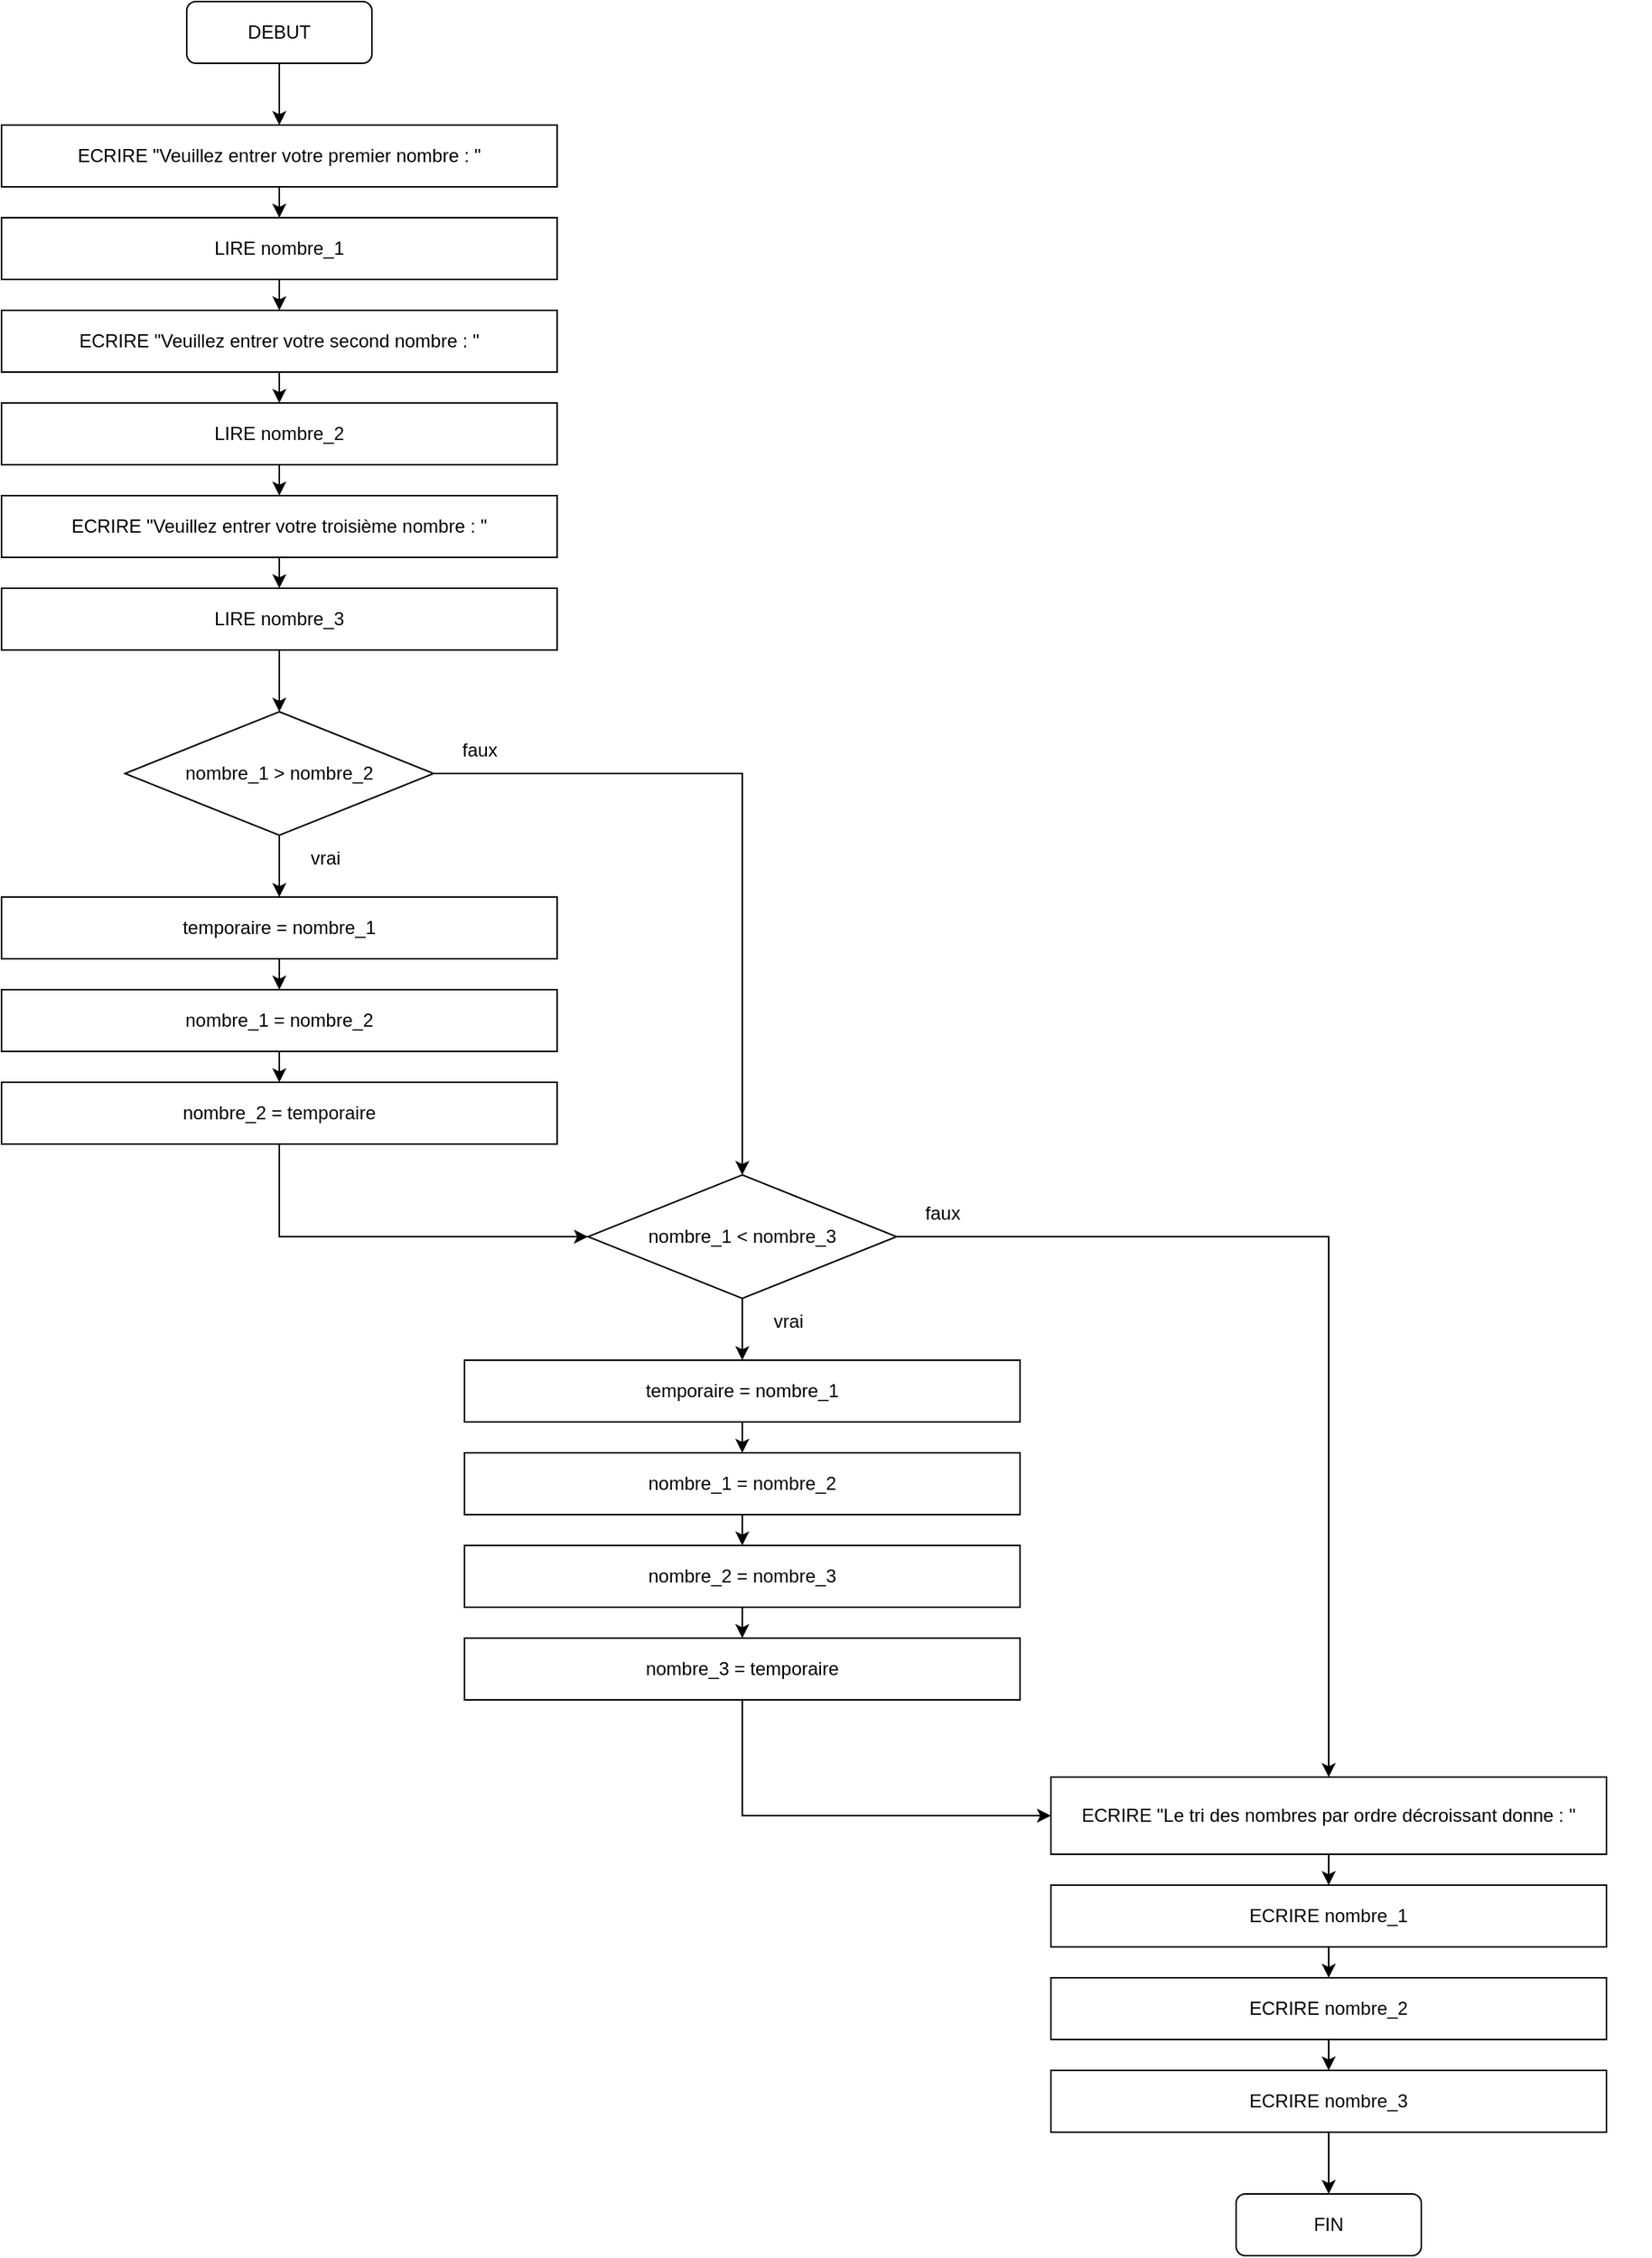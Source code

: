 <mxfile version="14.5.1" type="device"><diagram id="sCEyV1GtDddojpAQexp_" name="Page-1"><mxGraphModel dx="1326" dy="798" grid="1" gridSize="10" guides="1" tooltips="1" connect="1" arrows="1" fold="1" page="1" pageScale="1" pageWidth="827" pageHeight="1169" math="0" shadow="0"><root><mxCell id="0"/><mxCell id="1" parent="0"/><mxCell id="EfBnkQtoB2_F4L-SwAxv-8" style="edgeStyle=orthogonalEdgeStyle;rounded=0;orthogonalLoop=1;jettySize=auto;html=1;exitX=0.5;exitY=1;exitDx=0;exitDy=0;entryX=0.5;entryY=0;entryDx=0;entryDy=0;" parent="1" source="EfBnkQtoB2_F4L-SwAxv-1" target="EfBnkQtoB2_F4L-SwAxv-2" edge="1"><mxGeometry relative="1" as="geometry"/></mxCell><mxCell id="EfBnkQtoB2_F4L-SwAxv-1" value="DEBUT" style="rounded=1;whiteSpace=wrap;html=1;fillColor=none;" parent="1" vertex="1"><mxGeometry x="160" y="40" width="120" height="40" as="geometry"/></mxCell><mxCell id="EfBnkQtoB2_F4L-SwAxv-9" style="edgeStyle=orthogonalEdgeStyle;rounded=0;orthogonalLoop=1;jettySize=auto;html=1;exitX=0.5;exitY=1;exitDx=0;exitDy=0;entryX=0.5;entryY=0;entryDx=0;entryDy=0;" parent="1" source="EfBnkQtoB2_F4L-SwAxv-2" target="EfBnkQtoB2_F4L-SwAxv-3" edge="1"><mxGeometry relative="1" as="geometry"/></mxCell><mxCell id="EfBnkQtoB2_F4L-SwAxv-2" value="ECRIRE &quot;Veuillez entrer votre premier nombre : &quot;" style="rounded=0;whiteSpace=wrap;html=1;fillColor=none;" parent="1" vertex="1"><mxGeometry x="40" y="120" width="360" height="40" as="geometry"/></mxCell><mxCell id="EfBnkQtoB2_F4L-SwAxv-10" style="edgeStyle=orthogonalEdgeStyle;rounded=0;orthogonalLoop=1;jettySize=auto;html=1;exitX=0.5;exitY=1;exitDx=0;exitDy=0;entryX=0.5;entryY=0;entryDx=0;entryDy=0;" parent="1" source="EfBnkQtoB2_F4L-SwAxv-3" target="EfBnkQtoB2_F4L-SwAxv-4" edge="1"><mxGeometry relative="1" as="geometry"/></mxCell><mxCell id="EfBnkQtoB2_F4L-SwAxv-3" value="LIRE nombre_1" style="rounded=0;whiteSpace=wrap;html=1;fillColor=none;" parent="1" vertex="1"><mxGeometry x="40" y="180" width="360" height="40" as="geometry"/></mxCell><mxCell id="EfBnkQtoB2_F4L-SwAxv-11" style="edgeStyle=orthogonalEdgeStyle;rounded=0;orthogonalLoop=1;jettySize=auto;html=1;exitX=0.5;exitY=1;exitDx=0;exitDy=0;entryX=0.5;entryY=0;entryDx=0;entryDy=0;" parent="1" source="EfBnkQtoB2_F4L-SwAxv-4" target="EfBnkQtoB2_F4L-SwAxv-5" edge="1"><mxGeometry relative="1" as="geometry"/></mxCell><mxCell id="EfBnkQtoB2_F4L-SwAxv-4" value="ECRIRE &quot;Veuillez entrer votre second nombre : &quot;" style="rounded=0;whiteSpace=wrap;html=1;fillColor=none;" parent="1" vertex="1"><mxGeometry x="40" y="240" width="360" height="40" as="geometry"/></mxCell><mxCell id="EfBnkQtoB2_F4L-SwAxv-12" style="edgeStyle=orthogonalEdgeStyle;rounded=0;orthogonalLoop=1;jettySize=auto;html=1;exitX=0.5;exitY=1;exitDx=0;exitDy=0;entryX=0.5;entryY=0;entryDx=0;entryDy=0;" parent="1" source="EfBnkQtoB2_F4L-SwAxv-5" target="EfBnkQtoB2_F4L-SwAxv-7" edge="1"><mxGeometry relative="1" as="geometry"/></mxCell><mxCell id="EfBnkQtoB2_F4L-SwAxv-5" value="LIRE nombre_2" style="rounded=0;whiteSpace=wrap;html=1;fillColor=none;" parent="1" vertex="1"><mxGeometry x="40" y="300" width="360" height="40" as="geometry"/></mxCell><mxCell id="EfBnkQtoB2_F4L-SwAxv-18" style="edgeStyle=orthogonalEdgeStyle;rounded=0;orthogonalLoop=1;jettySize=auto;html=1;exitX=0.5;exitY=1;exitDx=0;exitDy=0;entryX=0.5;entryY=0;entryDx=0;entryDy=0;" parent="1" source="EfBnkQtoB2_F4L-SwAxv-6" target="EfBnkQtoB2_F4L-SwAxv-14" edge="1"><mxGeometry relative="1" as="geometry"/></mxCell><mxCell id="EfBnkQtoB2_F4L-SwAxv-6" value="LIRE nombre_3" style="rounded=0;whiteSpace=wrap;html=1;fillColor=none;" parent="1" vertex="1"><mxGeometry x="40" y="420" width="360" height="40" as="geometry"/></mxCell><mxCell id="EfBnkQtoB2_F4L-SwAxv-13" style="edgeStyle=orthogonalEdgeStyle;rounded=0;orthogonalLoop=1;jettySize=auto;html=1;exitX=0.5;exitY=1;exitDx=0;exitDy=0;entryX=0.5;entryY=0;entryDx=0;entryDy=0;" parent="1" source="EfBnkQtoB2_F4L-SwAxv-7" target="EfBnkQtoB2_F4L-SwAxv-6" edge="1"><mxGeometry relative="1" as="geometry"/></mxCell><mxCell id="EfBnkQtoB2_F4L-SwAxv-7" value="ECRIRE &quot;Veuillez entrer votre troisième nombre : &quot;" style="rounded=0;whiteSpace=wrap;html=1;fillColor=none;" parent="1" vertex="1"><mxGeometry x="40" y="360" width="360" height="40" as="geometry"/></mxCell><mxCell id="EfBnkQtoB2_F4L-SwAxv-19" style="edgeStyle=orthogonalEdgeStyle;rounded=0;orthogonalLoop=1;jettySize=auto;html=1;exitX=0.5;exitY=1;exitDx=0;exitDy=0;entryX=0.5;entryY=0;entryDx=0;entryDy=0;" parent="1" source="EfBnkQtoB2_F4L-SwAxv-14" target="EfBnkQtoB2_F4L-SwAxv-15" edge="1"><mxGeometry relative="1" as="geometry"/></mxCell><mxCell id="EfBnkQtoB2_F4L-SwAxv-30" style="edgeStyle=orthogonalEdgeStyle;rounded=0;orthogonalLoop=1;jettySize=auto;html=1;exitX=1;exitY=0.5;exitDx=0;exitDy=0;entryX=0.5;entryY=0;entryDx=0;entryDy=0;" parent="1" source="EfBnkQtoB2_F4L-SwAxv-14" target="EfBnkQtoB2_F4L-SwAxv-22" edge="1"><mxGeometry relative="1" as="geometry"/></mxCell><mxCell id="EfBnkQtoB2_F4L-SwAxv-14" value="nombre_1 &amp;gt; nombre_2" style="rhombus;whiteSpace=wrap;html=1;fillColor=none;" parent="1" vertex="1"><mxGeometry x="120" y="500" width="200" height="80" as="geometry"/></mxCell><mxCell id="EfBnkQtoB2_F4L-SwAxv-20" style="edgeStyle=orthogonalEdgeStyle;rounded=0;orthogonalLoop=1;jettySize=auto;html=1;exitX=0.5;exitY=1;exitDx=0;exitDy=0;entryX=0.5;entryY=0;entryDx=0;entryDy=0;" parent="1" source="EfBnkQtoB2_F4L-SwAxv-15" target="EfBnkQtoB2_F4L-SwAxv-16" edge="1"><mxGeometry relative="1" as="geometry"/></mxCell><mxCell id="EfBnkQtoB2_F4L-SwAxv-15" value="temporaire = nombre_1" style="rounded=0;whiteSpace=wrap;html=1;fillColor=none;" parent="1" vertex="1"><mxGeometry x="40" y="620" width="360" height="40" as="geometry"/></mxCell><mxCell id="EfBnkQtoB2_F4L-SwAxv-21" style="edgeStyle=orthogonalEdgeStyle;rounded=0;orthogonalLoop=1;jettySize=auto;html=1;exitX=0.5;exitY=1;exitDx=0;exitDy=0;entryX=0.5;entryY=0;entryDx=0;entryDy=0;" parent="1" source="EfBnkQtoB2_F4L-SwAxv-16" target="EfBnkQtoB2_F4L-SwAxv-17" edge="1"><mxGeometry relative="1" as="geometry"/></mxCell><mxCell id="EfBnkQtoB2_F4L-SwAxv-16" value="nombre_1 = nombre_2" style="rounded=0;whiteSpace=wrap;html=1;fillColor=none;" parent="1" vertex="1"><mxGeometry x="40" y="680" width="360" height="40" as="geometry"/></mxCell><mxCell id="EfBnkQtoB2_F4L-SwAxv-26" style="edgeStyle=orthogonalEdgeStyle;rounded=0;orthogonalLoop=1;jettySize=auto;html=1;exitX=0.5;exitY=1;exitDx=0;exitDy=0;entryX=0;entryY=0.5;entryDx=0;entryDy=0;" parent="1" source="EfBnkQtoB2_F4L-SwAxv-17" target="EfBnkQtoB2_F4L-SwAxv-22" edge="1"><mxGeometry relative="1" as="geometry"/></mxCell><mxCell id="EfBnkQtoB2_F4L-SwAxv-17" value="nombre_2 = temporaire" style="rounded=0;whiteSpace=wrap;html=1;fillColor=none;" parent="1" vertex="1"><mxGeometry x="40" y="740" width="360" height="40" as="geometry"/></mxCell><mxCell id="EfBnkQtoB2_F4L-SwAxv-27" style="edgeStyle=orthogonalEdgeStyle;rounded=0;orthogonalLoop=1;jettySize=auto;html=1;exitX=0.5;exitY=1;exitDx=0;exitDy=0;entryX=0.5;entryY=0;entryDx=0;entryDy=0;" parent="1" source="EfBnkQtoB2_F4L-SwAxv-22" target="EfBnkQtoB2_F4L-SwAxv-23" edge="1"><mxGeometry relative="1" as="geometry"/></mxCell><mxCell id="eoz-Y2V8O048MIQppCzh-5" style="edgeStyle=orthogonalEdgeStyle;rounded=0;orthogonalLoop=1;jettySize=auto;html=1;exitX=1;exitY=0.5;exitDx=0;exitDy=0;entryX=0.5;entryY=0;entryDx=0;entryDy=0;" edge="1" parent="1" source="EfBnkQtoB2_F4L-SwAxv-22" target="eoz-Y2V8O048MIQppCzh-4"><mxGeometry relative="1" as="geometry"/></mxCell><mxCell id="EfBnkQtoB2_F4L-SwAxv-22" value="nombre_1 &amp;lt; nombre_3" style="rhombus;whiteSpace=wrap;html=1;fillColor=none;" parent="1" vertex="1"><mxGeometry x="420" y="800" width="200" height="80" as="geometry"/></mxCell><mxCell id="EfBnkQtoB2_F4L-SwAxv-28" style="edgeStyle=orthogonalEdgeStyle;rounded=0;orthogonalLoop=1;jettySize=auto;html=1;exitX=0.5;exitY=1;exitDx=0;exitDy=0;entryX=0.5;entryY=0;entryDx=0;entryDy=0;" parent="1" source="EfBnkQtoB2_F4L-SwAxv-23" target="EfBnkQtoB2_F4L-SwAxv-25" edge="1"><mxGeometry relative="1" as="geometry"/></mxCell><mxCell id="EfBnkQtoB2_F4L-SwAxv-23" value="temporaire = nombre_1" style="rounded=0;whiteSpace=wrap;html=1;fillColor=none;" parent="1" vertex="1"><mxGeometry x="340" y="920" width="360" height="40" as="geometry"/></mxCell><mxCell id="eoz-Y2V8O048MIQppCzh-14" style="edgeStyle=orthogonalEdgeStyle;rounded=0;orthogonalLoop=1;jettySize=auto;html=1;exitX=0.5;exitY=1;exitDx=0;exitDy=0;entryX=0;entryY=0.5;entryDx=0;entryDy=0;" edge="1" parent="1" source="EfBnkQtoB2_F4L-SwAxv-24" target="eoz-Y2V8O048MIQppCzh-4"><mxGeometry relative="1" as="geometry"/></mxCell><mxCell id="EfBnkQtoB2_F4L-SwAxv-24" value="nombre_3 = temporaire" style="rounded=0;whiteSpace=wrap;html=1;fillColor=none;" parent="1" vertex="1"><mxGeometry x="340" y="1100" width="360" height="40" as="geometry"/></mxCell><mxCell id="eoz-Y2V8O048MIQppCzh-2" style="edgeStyle=orthogonalEdgeStyle;rounded=0;orthogonalLoop=1;jettySize=auto;html=1;exitX=0.5;exitY=1;exitDx=0;exitDy=0;entryX=0.5;entryY=0;entryDx=0;entryDy=0;" edge="1" parent="1" source="EfBnkQtoB2_F4L-SwAxv-25" target="eoz-Y2V8O048MIQppCzh-1"><mxGeometry relative="1" as="geometry"/></mxCell><mxCell id="EfBnkQtoB2_F4L-SwAxv-25" value="nombre_1 = nombre_2" style="rounded=0;whiteSpace=wrap;html=1;fillColor=none;" parent="1" vertex="1"><mxGeometry x="340" y="980" width="360" height="40" as="geometry"/></mxCell><mxCell id="EfBnkQtoB2_F4L-SwAxv-33" style="edgeStyle=orthogonalEdgeStyle;rounded=0;orthogonalLoop=1;jettySize=auto;html=1;exitX=0.5;exitY=1;exitDx=0;exitDy=0;" parent="1" edge="1"><mxGeometry relative="1" as="geometry"><mxPoint x="1100" y="1320" as="sourcePoint"/><mxPoint x="1100" y="1320" as="targetPoint"/></mxGeometry></mxCell><mxCell id="EfBnkQtoB2_F4L-SwAxv-45" value="faux" style="text;html=1;strokeColor=none;fillColor=none;align=center;verticalAlign=middle;whiteSpace=wrap;rounded=0;" parent="1" vertex="1"><mxGeometry x="320" y="510" width="60" height="30" as="geometry"/></mxCell><mxCell id="EfBnkQtoB2_F4L-SwAxv-46" value="vrai" style="text;html=1;strokeColor=none;fillColor=none;align=center;verticalAlign=middle;whiteSpace=wrap;rounded=0;" parent="1" vertex="1"><mxGeometry x="220" y="580" width="60" height="30" as="geometry"/></mxCell><mxCell id="EfBnkQtoB2_F4L-SwAxv-48" value="faux" style="text;html=1;strokeColor=none;fillColor=none;align=center;verticalAlign=middle;whiteSpace=wrap;rounded=0;" parent="1" vertex="1"><mxGeometry x="620" y="810" width="60" height="30" as="geometry"/></mxCell><mxCell id="EfBnkQtoB2_F4L-SwAxv-52" value="vrai" style="text;html=1;strokeColor=none;fillColor=none;align=center;verticalAlign=middle;whiteSpace=wrap;rounded=0;" parent="1" vertex="1"><mxGeometry x="520" y="880" width="60" height="30" as="geometry"/></mxCell><mxCell id="eoz-Y2V8O048MIQppCzh-3" style="edgeStyle=orthogonalEdgeStyle;rounded=0;orthogonalLoop=1;jettySize=auto;html=1;exitX=0.5;exitY=1;exitDx=0;exitDy=0;entryX=0.5;entryY=0;entryDx=0;entryDy=0;" edge="1" parent="1" source="eoz-Y2V8O048MIQppCzh-1" target="EfBnkQtoB2_F4L-SwAxv-24"><mxGeometry relative="1" as="geometry"/></mxCell><mxCell id="eoz-Y2V8O048MIQppCzh-1" value="nombre_2 = nombre_3" style="rounded=0;whiteSpace=wrap;html=1;fillColor=none;" vertex="1" parent="1"><mxGeometry x="340" y="1040" width="360" height="40" as="geometry"/></mxCell><mxCell id="eoz-Y2V8O048MIQppCzh-11" style="edgeStyle=orthogonalEdgeStyle;rounded=0;orthogonalLoop=1;jettySize=auto;html=1;exitX=0.5;exitY=1;exitDx=0;exitDy=0;entryX=0.5;entryY=0;entryDx=0;entryDy=0;" edge="1" parent="1" source="eoz-Y2V8O048MIQppCzh-4" target="eoz-Y2V8O048MIQppCzh-6"><mxGeometry relative="1" as="geometry"/></mxCell><mxCell id="eoz-Y2V8O048MIQppCzh-4" value="ECRIRE &quot;Le tri des nombres par ordre décroissant donne : &quot;" style="rounded=0;whiteSpace=wrap;html=1;fillColor=none;" vertex="1" parent="1"><mxGeometry x="720" y="1190" width="360" height="50" as="geometry"/></mxCell><mxCell id="eoz-Y2V8O048MIQppCzh-12" style="edgeStyle=orthogonalEdgeStyle;rounded=0;orthogonalLoop=1;jettySize=auto;html=1;exitX=0.5;exitY=1;exitDx=0;exitDy=0;entryX=0.5;entryY=0;entryDx=0;entryDy=0;" edge="1" parent="1" source="eoz-Y2V8O048MIQppCzh-6" target="eoz-Y2V8O048MIQppCzh-7"><mxGeometry relative="1" as="geometry"/></mxCell><mxCell id="eoz-Y2V8O048MIQppCzh-6" value="ECRIRE nombre_1" style="rounded=0;whiteSpace=wrap;html=1;fillColor=none;" vertex="1" parent="1"><mxGeometry x="720" y="1260" width="360" height="40" as="geometry"/></mxCell><mxCell id="eoz-Y2V8O048MIQppCzh-13" style="edgeStyle=orthogonalEdgeStyle;rounded=0;orthogonalLoop=1;jettySize=auto;html=1;exitX=0.5;exitY=1;exitDx=0;exitDy=0;entryX=0.5;entryY=0;entryDx=0;entryDy=0;" edge="1" parent="1" source="eoz-Y2V8O048MIQppCzh-7" target="eoz-Y2V8O048MIQppCzh-8"><mxGeometry relative="1" as="geometry"/></mxCell><mxCell id="eoz-Y2V8O048MIQppCzh-7" value="ECRIRE nombre_2" style="rounded=0;whiteSpace=wrap;html=1;fillColor=none;" vertex="1" parent="1"><mxGeometry x="720" y="1320" width="360" height="40" as="geometry"/></mxCell><mxCell id="eoz-Y2V8O048MIQppCzh-10" style="edgeStyle=orthogonalEdgeStyle;rounded=0;orthogonalLoop=1;jettySize=auto;html=1;exitX=0.5;exitY=1;exitDx=0;exitDy=0;entryX=0.5;entryY=0;entryDx=0;entryDy=0;" edge="1" parent="1" source="eoz-Y2V8O048MIQppCzh-8" target="eoz-Y2V8O048MIQppCzh-9"><mxGeometry relative="1" as="geometry"/></mxCell><mxCell id="eoz-Y2V8O048MIQppCzh-8" value="ECRIRE nombre_3" style="rounded=0;whiteSpace=wrap;html=1;fillColor=none;" vertex="1" parent="1"><mxGeometry x="720" y="1380" width="360" height="40" as="geometry"/></mxCell><mxCell id="eoz-Y2V8O048MIQppCzh-9" value="FIN" style="rounded=1;whiteSpace=wrap;html=1;fillColor=none;" vertex="1" parent="1"><mxGeometry x="840" y="1460" width="120" height="40" as="geometry"/></mxCell></root></mxGraphModel></diagram></mxfile>